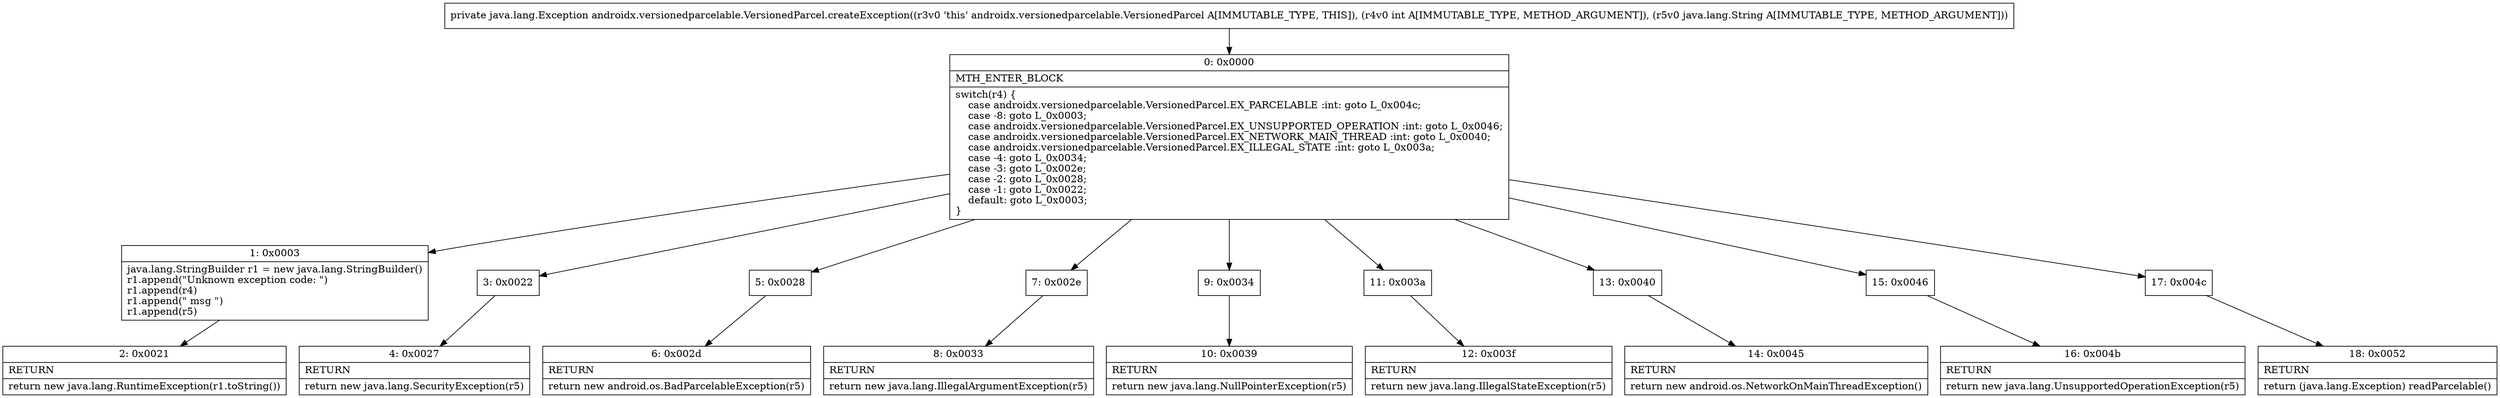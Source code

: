 digraph "CFG forandroidx.versionedparcelable.VersionedParcel.createException(ILjava\/lang\/String;)Ljava\/lang\/Exception;" {
Node_0 [shape=record,label="{0\:\ 0x0000|MTH_ENTER_BLOCK\l|switch(r4) \{\l    case androidx.versionedparcelable.VersionedParcel.EX_PARCELABLE :int: goto L_0x004c;\l    case \-8: goto L_0x0003;\l    case androidx.versionedparcelable.VersionedParcel.EX_UNSUPPORTED_OPERATION :int: goto L_0x0046;\l    case androidx.versionedparcelable.VersionedParcel.EX_NETWORK_MAIN_THREAD :int: goto L_0x0040;\l    case androidx.versionedparcelable.VersionedParcel.EX_ILLEGAL_STATE :int: goto L_0x003a;\l    case \-4: goto L_0x0034;\l    case \-3: goto L_0x002e;\l    case \-2: goto L_0x0028;\l    case \-1: goto L_0x0022;\l    default: goto L_0x0003;\l\}\l}"];
Node_1 [shape=record,label="{1\:\ 0x0003|java.lang.StringBuilder r1 = new java.lang.StringBuilder()\lr1.append(\"Unknown exception code: \")\lr1.append(r4)\lr1.append(\" msg \")\lr1.append(r5)\l}"];
Node_2 [shape=record,label="{2\:\ 0x0021|RETURN\l|return new java.lang.RuntimeException(r1.toString())\l}"];
Node_3 [shape=record,label="{3\:\ 0x0022}"];
Node_4 [shape=record,label="{4\:\ 0x0027|RETURN\l|return new java.lang.SecurityException(r5)\l}"];
Node_5 [shape=record,label="{5\:\ 0x0028}"];
Node_6 [shape=record,label="{6\:\ 0x002d|RETURN\l|return new android.os.BadParcelableException(r5)\l}"];
Node_7 [shape=record,label="{7\:\ 0x002e}"];
Node_8 [shape=record,label="{8\:\ 0x0033|RETURN\l|return new java.lang.IllegalArgumentException(r5)\l}"];
Node_9 [shape=record,label="{9\:\ 0x0034}"];
Node_10 [shape=record,label="{10\:\ 0x0039|RETURN\l|return new java.lang.NullPointerException(r5)\l}"];
Node_11 [shape=record,label="{11\:\ 0x003a}"];
Node_12 [shape=record,label="{12\:\ 0x003f|RETURN\l|return new java.lang.IllegalStateException(r5)\l}"];
Node_13 [shape=record,label="{13\:\ 0x0040}"];
Node_14 [shape=record,label="{14\:\ 0x0045|RETURN\l|return new android.os.NetworkOnMainThreadException()\l}"];
Node_15 [shape=record,label="{15\:\ 0x0046}"];
Node_16 [shape=record,label="{16\:\ 0x004b|RETURN\l|return new java.lang.UnsupportedOperationException(r5)\l}"];
Node_17 [shape=record,label="{17\:\ 0x004c}"];
Node_18 [shape=record,label="{18\:\ 0x0052|RETURN\l|return (java.lang.Exception) readParcelable()\l}"];
MethodNode[shape=record,label="{private java.lang.Exception androidx.versionedparcelable.VersionedParcel.createException((r3v0 'this' androidx.versionedparcelable.VersionedParcel A[IMMUTABLE_TYPE, THIS]), (r4v0 int A[IMMUTABLE_TYPE, METHOD_ARGUMENT]), (r5v0 java.lang.String A[IMMUTABLE_TYPE, METHOD_ARGUMENT])) }"];
MethodNode -> Node_0;
Node_0 -> Node_1;
Node_0 -> Node_3;
Node_0 -> Node_5;
Node_0 -> Node_7;
Node_0 -> Node_9;
Node_0 -> Node_11;
Node_0 -> Node_13;
Node_0 -> Node_15;
Node_0 -> Node_17;
Node_1 -> Node_2;
Node_3 -> Node_4;
Node_5 -> Node_6;
Node_7 -> Node_8;
Node_9 -> Node_10;
Node_11 -> Node_12;
Node_13 -> Node_14;
Node_15 -> Node_16;
Node_17 -> Node_18;
}

